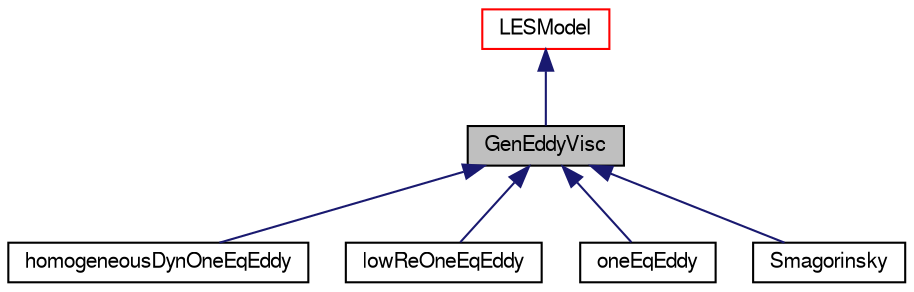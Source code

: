 digraph "GenEddyVisc"
{
  bgcolor="transparent";
  edge [fontname="FreeSans",fontsize="10",labelfontname="FreeSans",labelfontsize="10"];
  node [fontname="FreeSans",fontsize="10",shape=record];
  Node0 [label="GenEddyVisc",height=0.2,width=0.4,color="black", fillcolor="grey75", style="filled", fontcolor="black"];
  Node1 -> Node0 [dir="back",color="midnightblue",fontsize="10",style="solid",fontname="FreeSans"];
  Node1 [label="LESModel",height=0.2,width=0.4,color="red",URL="$a30634.html",tooltip="Base class for all compressible flow LES SGS models. "];
  Node0 -> Node19 [dir="back",color="midnightblue",fontsize="10",style="solid",fontname="FreeSans"];
  Node19 [label="homogeneousDynOneEqEddy",height=0.2,width=0.4,color="black",URL="$a30630.html",tooltip="One Equation Eddy Viscosity Model for compressible flows. "];
  Node0 -> Node20 [dir="back",color="midnightblue",fontsize="10",style="solid",fontname="FreeSans"];
  Node20 [label="lowReOneEqEddy",height=0.2,width=0.4,color="black",URL="$a30638.html",tooltip="One Equation Eddy Viscosity Model for compressible flow. "];
  Node0 -> Node21 [dir="back",color="midnightblue",fontsize="10",style="solid",fontname="FreeSans"];
  Node21 [label="oneEqEddy",height=0.2,width=0.4,color="black",URL="$a30642.html",tooltip="One Equation Eddy Viscosity Model for compressible flows. "];
  Node0 -> Node22 [dir="back",color="midnightblue",fontsize="10",style="solid",fontname="FreeSans"];
  Node22 [label="Smagorinsky",height=0.2,width=0.4,color="black",URL="$a30646.html",tooltip="The choric Smagorinsky Model for compressible flows. "];
}
